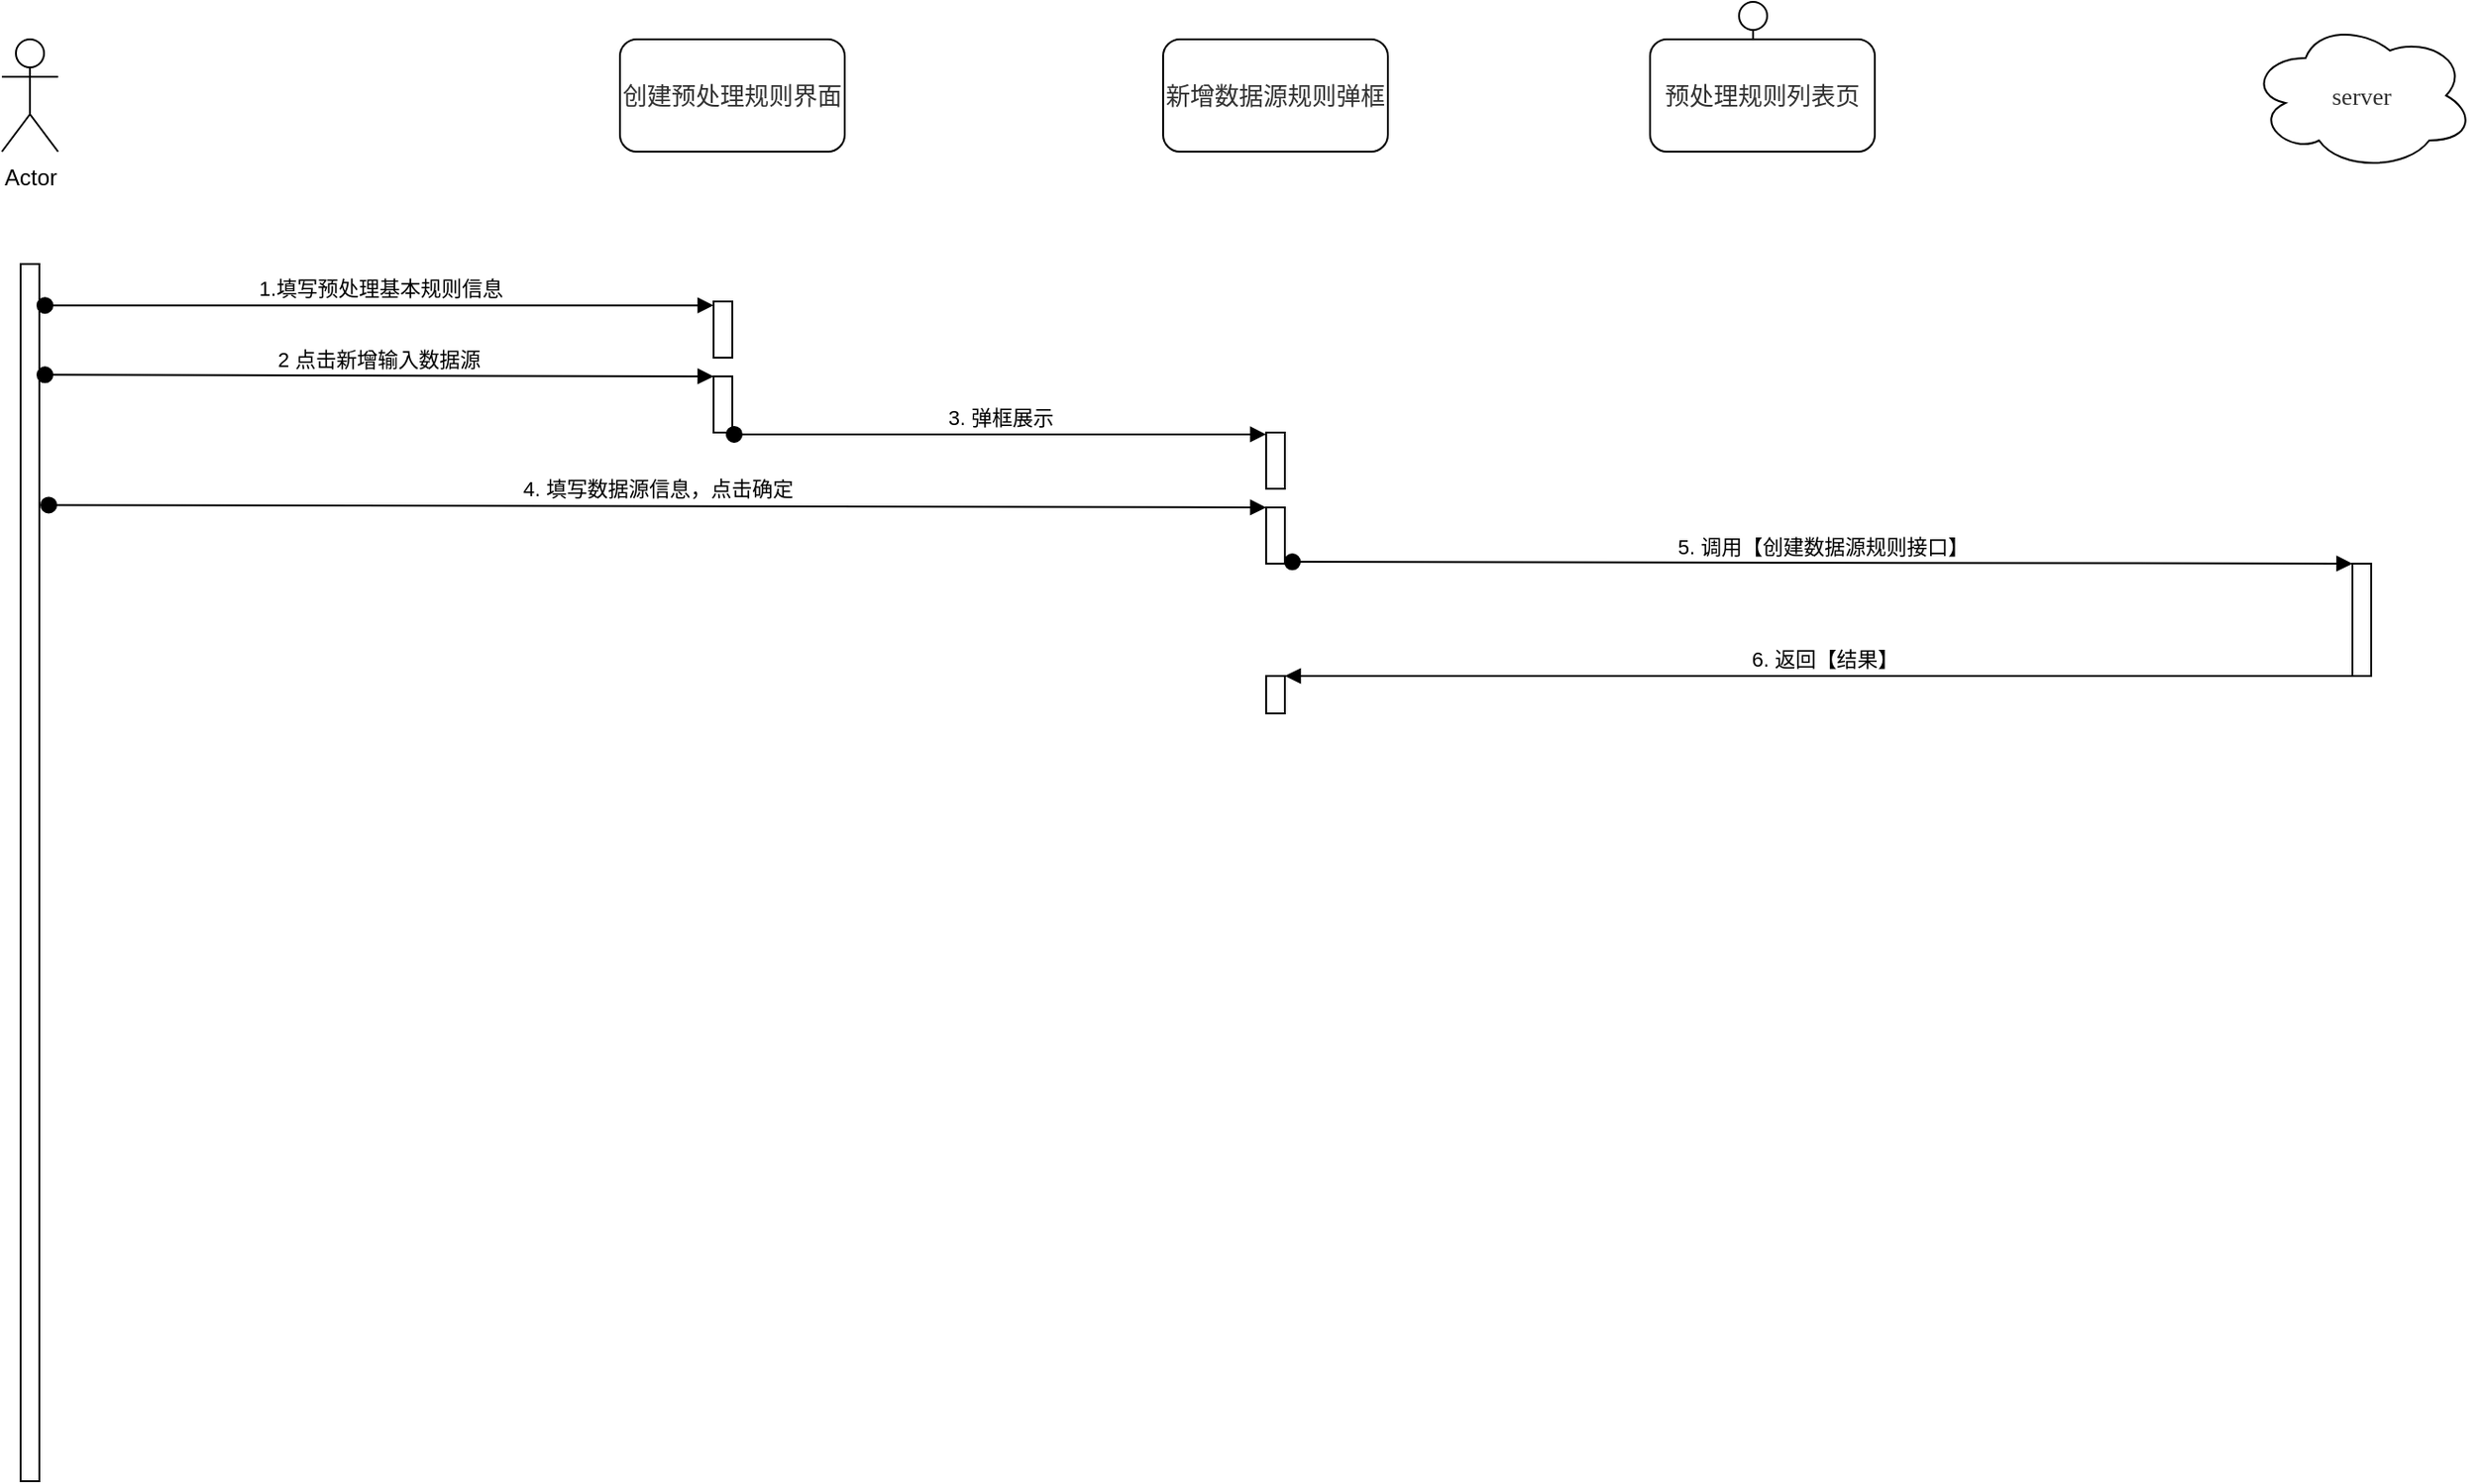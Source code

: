 <mxfile version="20.3.6" type="github">
  <diagram name="Page-1" id="13e1069c-82ec-6db2-03f1-153e76fe0fe0">
    <mxGraphModel dx="2462" dy="1112" grid="1" gridSize="10" guides="1" tooltips="1" connect="1" arrows="1" fold="1" page="1" pageScale="1" pageWidth="1100" pageHeight="850" background="none" math="0" shadow="0">
      <root>
        <mxCell id="0" />
        <mxCell id="1" parent="0" />
        <mxCell id="9QqRfi-hV9s9Fl261OAr-6" value="Actor" style="shape=umlActor;verticalLabelPosition=bottom;verticalAlign=top;html=1;" vertex="1" parent="1">
          <mxGeometry x="70" y="60" width="30" height="60" as="geometry" />
        </mxCell>
        <mxCell id="9QqRfi-hV9s9Fl261OAr-8" value="&lt;span style=&quot;color: rgb(50, 50, 50); font-family: 微软雅黑; font-size: 13px; background-color: rgba(255, 255, 255, 0.01);&quot;&gt;创建预处理规则界面&lt;/span&gt;" style="rounded=1;whiteSpace=wrap;html=1;" vertex="1" parent="1">
          <mxGeometry x="-520" y="80" width="120" height="60" as="geometry" />
        </mxCell>
        <mxCell id="9QqRfi-hV9s9Fl261OAr-9" value="&lt;span style=&quot;color: rgb(50, 50, 50); font-family: 微软雅黑; font-size: 13px; background-color: rgba(255, 255, 255, 0.01);&quot;&gt;新增数据源规则弹框&lt;/span&gt;" style="rounded=1;whiteSpace=wrap;html=1;" vertex="1" parent="1">
          <mxGeometry x="-230" y="80" width="120" height="60" as="geometry" />
        </mxCell>
        <mxCell id="9QqRfi-hV9s9Fl261OAr-10" value="&lt;span style=&quot;color: rgb(50, 50, 50); font-family: 微软雅黑; font-size: 13px; background-color: rgba(255, 255, 255, 0.01);&quot;&gt;预处理规则列表页&lt;/span&gt;" style="rounded=1;whiteSpace=wrap;html=1;" vertex="1" parent="1">
          <mxGeometry x="30" y="80" width="120" height="60" as="geometry" />
        </mxCell>
        <mxCell id="9QqRfi-hV9s9Fl261OAr-11" value="&lt;span style=&quot;color: rgb(50, 50, 50); font-family: 微软雅黑; font-size: 13px; background-color: rgba(255, 255, 255, 0.01);&quot;&gt;server&lt;/span&gt;" style="ellipse;shape=cloud;whiteSpace=wrap;html=1;" vertex="1" parent="1">
          <mxGeometry x="350" y="70" width="120" height="80" as="geometry" />
        </mxCell>
        <mxCell id="9QqRfi-hV9s9Fl261OAr-13" value="Actor" style="shape=umlActor;verticalLabelPosition=bottom;verticalAlign=top;html=1;" vertex="1" parent="1">
          <mxGeometry x="-850" y="80" width="30" height="60" as="geometry" />
        </mxCell>
        <mxCell id="9QqRfi-hV9s9Fl261OAr-14" value="" style="html=1;points=[];perimeter=orthogonalPerimeter;" vertex="1" parent="1">
          <mxGeometry x="-840" y="200" width="10" height="650" as="geometry" />
        </mxCell>
        <mxCell id="9QqRfi-hV9s9Fl261OAr-21" value="" style="html=1;points=[];perimeter=orthogonalPerimeter;" vertex="1" parent="1">
          <mxGeometry x="-470" y="220" width="10" height="30" as="geometry" />
        </mxCell>
        <mxCell id="9QqRfi-hV9s9Fl261OAr-22" value="1.填写预处理基本规则信息" style="html=1;verticalAlign=bottom;startArrow=oval;endArrow=block;startSize=8;rounded=0;exitX=1.3;exitY=0.034;exitDx=0;exitDy=0;exitPerimeter=0;" edge="1" target="9QqRfi-hV9s9Fl261OAr-21" parent="1" source="9QqRfi-hV9s9Fl261OAr-14">
          <mxGeometry relative="1" as="geometry">
            <mxPoint x="-640" y="250" as="sourcePoint" />
          </mxGeometry>
        </mxCell>
        <mxCell id="9QqRfi-hV9s9Fl261OAr-23" value="" style="html=1;points=[];perimeter=orthogonalPerimeter;" vertex="1" parent="1">
          <mxGeometry x="-470" y="260" width="10" height="30" as="geometry" />
        </mxCell>
        <mxCell id="9QqRfi-hV9s9Fl261OAr-24" value="2 点击新增输入数据源" style="html=1;verticalAlign=bottom;startArrow=oval;endArrow=block;startSize=8;rounded=0;exitX=1.3;exitY=0.091;exitDx=0;exitDy=0;exitPerimeter=0;" edge="1" target="9QqRfi-hV9s9Fl261OAr-23" parent="1" source="9QqRfi-hV9s9Fl261OAr-14">
          <mxGeometry relative="1" as="geometry">
            <mxPoint x="-530" y="260" as="sourcePoint" />
          </mxGeometry>
        </mxCell>
        <mxCell id="9QqRfi-hV9s9Fl261OAr-25" value="" style="html=1;points=[];perimeter=orthogonalPerimeter;" vertex="1" parent="1">
          <mxGeometry x="-175" y="290" width="10" height="30" as="geometry" />
        </mxCell>
        <mxCell id="9QqRfi-hV9s9Fl261OAr-26" value="3. 弹框展示" style="html=1;verticalAlign=bottom;startArrow=oval;endArrow=block;startSize=8;rounded=0;exitX=1.1;exitY=1.033;exitDx=0;exitDy=0;exitPerimeter=0;" edge="1" target="9QqRfi-hV9s9Fl261OAr-25" parent="1" source="9QqRfi-hV9s9Fl261OAr-23">
          <mxGeometry relative="1" as="geometry">
            <mxPoint x="-430" y="290" as="sourcePoint" />
          </mxGeometry>
        </mxCell>
        <mxCell id="9QqRfi-hV9s9Fl261OAr-27" value="" style="html=1;points=[];perimeter=orthogonalPerimeter;" vertex="1" parent="1">
          <mxGeometry x="-175" y="330" width="10" height="30" as="geometry" />
        </mxCell>
        <mxCell id="9QqRfi-hV9s9Fl261OAr-28" value="4. 填写数据源信息，点击确定" style="html=1;verticalAlign=bottom;startArrow=oval;endArrow=block;startSize=8;rounded=0;exitX=1.5;exitY=0.198;exitDx=0;exitDy=0;exitPerimeter=0;" edge="1" target="9QqRfi-hV9s9Fl261OAr-27" parent="1" source="9QqRfi-hV9s9Fl261OAr-14">
          <mxGeometry relative="1" as="geometry">
            <mxPoint x="-235" y="330" as="sourcePoint" />
          </mxGeometry>
        </mxCell>
        <mxCell id="9QqRfi-hV9s9Fl261OAr-29" value="" style="html=1;points=[];perimeter=orthogonalPerimeter;" vertex="1" parent="1">
          <mxGeometry x="405" y="360" width="10" height="60" as="geometry" />
        </mxCell>
        <mxCell id="9QqRfi-hV9s9Fl261OAr-30" value="5. 调用【创建数据源规则接口】" style="html=1;verticalAlign=bottom;startArrow=oval;endArrow=block;startSize=8;rounded=0;exitX=1.4;exitY=0.967;exitDx=0;exitDy=0;exitPerimeter=0;" edge="1" target="9QqRfi-hV9s9Fl261OAr-29" parent="1" source="9QqRfi-hV9s9Fl261OAr-27">
          <mxGeometry relative="1" as="geometry">
            <mxPoint x="-60" y="360" as="sourcePoint" />
          </mxGeometry>
        </mxCell>
        <mxCell id="9QqRfi-hV9s9Fl261OAr-33" value="" style="html=1;points=[];perimeter=orthogonalPerimeter;" vertex="1" parent="1">
          <mxGeometry x="-175" y="420" width="10" height="20" as="geometry" />
        </mxCell>
        <mxCell id="9QqRfi-hV9s9Fl261OAr-34" value="6. 返回【结果】" style="html=1;verticalAlign=bottom;endArrow=block;entryX=1;entryY=0;rounded=0;exitX=0.5;exitY=1;exitDx=0;exitDy=0;exitPerimeter=0;" edge="1" target="9QqRfi-hV9s9Fl261OAr-33" parent="1" source="9QqRfi-hV9s9Fl261OAr-29">
          <mxGeometry relative="1" as="geometry">
            <mxPoint x="-105" y="420" as="sourcePoint" />
          </mxGeometry>
        </mxCell>
      </root>
    </mxGraphModel>
  </diagram>
</mxfile>
